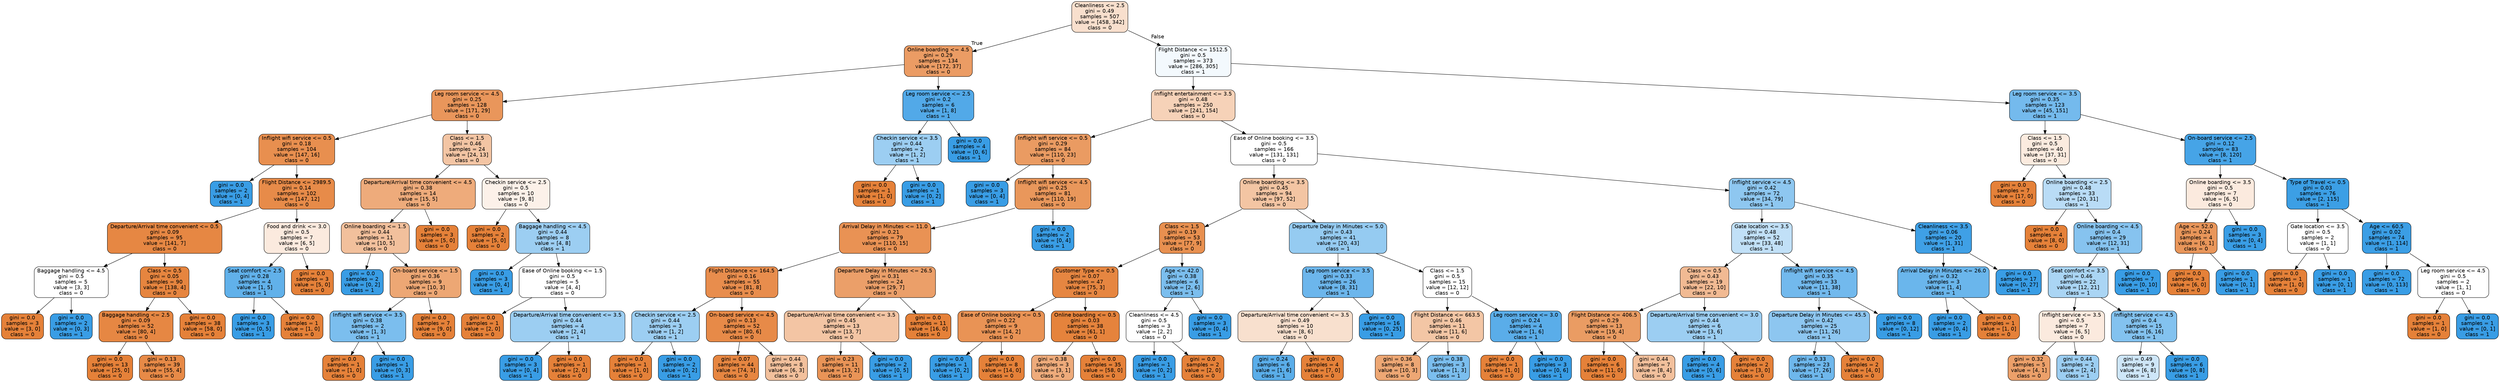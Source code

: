digraph Tree {
node [shape=box, style="filled, rounded", color="black", fontname="helvetica"] ;
edge [fontname="helvetica"] ;
0 [label="Cleanliness <= 2.5\ngini = 0.49\nsamples = 507\nvalue = [458, 342]\nclass = 0", fillcolor="#f8dfcd"] ;
1 [label="Online boarding <= 4.5\ngini = 0.29\nsamples = 134\nvalue = [172, 37]\nclass = 0", fillcolor="#eb9c64"] ;
0 -> 1 [labeldistance=2.5, labelangle=45, headlabel="True"] ;
2 [label="Leg room service <= 4.5\ngini = 0.25\nsamples = 128\nvalue = [171, 29]\nclass = 0", fillcolor="#e9965b"] ;
1 -> 2 ;
3 [label="Inflight wifi service <= 0.5\ngini = 0.18\nsamples = 104\nvalue = [147, 16]\nclass = 0", fillcolor="#e88f4f"] ;
2 -> 3 ;
4 [label="gini = 0.0\nsamples = 2\nvalue = [0, 4]\nclass = 1", fillcolor="#399de5"] ;
3 -> 4 ;
5 [label="Flight Distance <= 2989.5\ngini = 0.14\nsamples = 102\nvalue = [147, 12]\nclass = 0", fillcolor="#e78b49"] ;
3 -> 5 ;
6 [label="Departure/Arrival time convenient <= 0.5\ngini = 0.09\nsamples = 95\nvalue = [141, 7]\nclass = 0", fillcolor="#e68743"] ;
5 -> 6 ;
7 [label="Baggage handling <= 4.5\ngini = 0.5\nsamples = 5\nvalue = [3, 3]\nclass = 0", fillcolor="#ffffff"] ;
6 -> 7 ;
8 [label="gini = 0.0\nsamples = 3\nvalue = [3, 0]\nclass = 0", fillcolor="#e58139"] ;
7 -> 8 ;
9 [label="gini = 0.0\nsamples = 2\nvalue = [0, 3]\nclass = 1", fillcolor="#399de5"] ;
7 -> 9 ;
10 [label="Class <= 0.5\ngini = 0.05\nsamples = 90\nvalue = [138, 4]\nclass = 0", fillcolor="#e6853f"] ;
6 -> 10 ;
11 [label="Baggage handling <= 2.5\ngini = 0.09\nsamples = 52\nvalue = [80, 4]\nclass = 0", fillcolor="#e68743"] ;
10 -> 11 ;
12 [label="gini = 0.0\nsamples = 13\nvalue = [25, 0]\nclass = 0", fillcolor="#e58139"] ;
11 -> 12 ;
13 [label="gini = 0.13\nsamples = 39\nvalue = [55, 4]\nclass = 0", fillcolor="#e78a47"] ;
11 -> 13 ;
14 [label="gini = 0.0\nsamples = 38\nvalue = [58, 0]\nclass = 0", fillcolor="#e58139"] ;
10 -> 14 ;
15 [label="Food and drink <= 3.0\ngini = 0.5\nsamples = 7\nvalue = [6, 5]\nclass = 0", fillcolor="#fbeade"] ;
5 -> 15 ;
16 [label="Seat comfort <= 2.5\ngini = 0.28\nsamples = 4\nvalue = [1, 5]\nclass = 1", fillcolor="#61b1ea"] ;
15 -> 16 ;
17 [label="gini = 0.0\nsamples = 3\nvalue = [0, 5]\nclass = 1", fillcolor="#399de5"] ;
16 -> 17 ;
18 [label="gini = 0.0\nsamples = 1\nvalue = [1, 0]\nclass = 0", fillcolor="#e58139"] ;
16 -> 18 ;
19 [label="gini = 0.0\nsamples = 3\nvalue = [5, 0]\nclass = 0", fillcolor="#e58139"] ;
15 -> 19 ;
20 [label="Class <= 1.5\ngini = 0.46\nsamples = 24\nvalue = [24, 13]\nclass = 0", fillcolor="#f3c5a4"] ;
2 -> 20 ;
21 [label="Departure/Arrival time convenient <= 4.5\ngini = 0.38\nsamples = 14\nvalue = [15, 5]\nclass = 0", fillcolor="#eeab7b"] ;
20 -> 21 ;
22 [label="Online boarding <= 1.5\ngini = 0.44\nsamples = 11\nvalue = [10, 5]\nclass = 0", fillcolor="#f2c09c"] ;
21 -> 22 ;
23 [label="gini = 0.0\nsamples = 2\nvalue = [0, 2]\nclass = 1", fillcolor="#399de5"] ;
22 -> 23 ;
24 [label="On-board service <= 1.5\ngini = 0.36\nsamples = 9\nvalue = [10, 3]\nclass = 0", fillcolor="#eda774"] ;
22 -> 24 ;
25 [label="Inflight wifi service <= 3.5\ngini = 0.38\nsamples = 2\nvalue = [1, 3]\nclass = 1", fillcolor="#7bbeee"] ;
24 -> 25 ;
26 [label="gini = 0.0\nsamples = 1\nvalue = [1, 0]\nclass = 0", fillcolor="#e58139"] ;
25 -> 26 ;
27 [label="gini = 0.0\nsamples = 1\nvalue = [0, 3]\nclass = 1", fillcolor="#399de5"] ;
25 -> 27 ;
28 [label="gini = 0.0\nsamples = 7\nvalue = [9, 0]\nclass = 0", fillcolor="#e58139"] ;
24 -> 28 ;
29 [label="gini = 0.0\nsamples = 3\nvalue = [5, 0]\nclass = 0", fillcolor="#e58139"] ;
21 -> 29 ;
30 [label="Checkin service <= 2.5\ngini = 0.5\nsamples = 10\nvalue = [9, 8]\nclass = 0", fillcolor="#fcf1e9"] ;
20 -> 30 ;
31 [label="gini = 0.0\nsamples = 2\nvalue = [5, 0]\nclass = 0", fillcolor="#e58139"] ;
30 -> 31 ;
32 [label="Baggage handling <= 4.5\ngini = 0.44\nsamples = 8\nvalue = [4, 8]\nclass = 1", fillcolor="#9ccef2"] ;
30 -> 32 ;
33 [label="gini = 0.0\nsamples = 3\nvalue = [0, 4]\nclass = 1", fillcolor="#399de5"] ;
32 -> 33 ;
34 [label="Ease of Online booking <= 1.5\ngini = 0.5\nsamples = 5\nvalue = [4, 4]\nclass = 0", fillcolor="#ffffff"] ;
32 -> 34 ;
35 [label="gini = 0.0\nsamples = 1\nvalue = [2, 0]\nclass = 0", fillcolor="#e58139"] ;
34 -> 35 ;
36 [label="Departure/Arrival time convenient <= 3.5\ngini = 0.44\nsamples = 4\nvalue = [2, 4]\nclass = 1", fillcolor="#9ccef2"] ;
34 -> 36 ;
37 [label="gini = 0.0\nsamples = 3\nvalue = [0, 4]\nclass = 1", fillcolor="#399de5"] ;
36 -> 37 ;
38 [label="gini = 0.0\nsamples = 1\nvalue = [2, 0]\nclass = 0", fillcolor="#e58139"] ;
36 -> 38 ;
39 [label="Leg room service <= 2.5\ngini = 0.2\nsamples = 6\nvalue = [1, 8]\nclass = 1", fillcolor="#52a9e8"] ;
1 -> 39 ;
40 [label="Checkin service <= 3.5\ngini = 0.44\nsamples = 2\nvalue = [1, 2]\nclass = 1", fillcolor="#9ccef2"] ;
39 -> 40 ;
41 [label="gini = 0.0\nsamples = 1\nvalue = [1, 0]\nclass = 0", fillcolor="#e58139"] ;
40 -> 41 ;
42 [label="gini = 0.0\nsamples = 1\nvalue = [0, 2]\nclass = 1", fillcolor="#399de5"] ;
40 -> 42 ;
43 [label="gini = 0.0\nsamples = 4\nvalue = [0, 6]\nclass = 1", fillcolor="#399de5"] ;
39 -> 43 ;
44 [label="Flight Distance <= 1512.5\ngini = 0.5\nsamples = 373\nvalue = [286, 305]\nclass = 1", fillcolor="#f3f9fd"] ;
0 -> 44 [labeldistance=2.5, labelangle=-45, headlabel="False"] ;
45 [label="Inflight entertainment <= 3.5\ngini = 0.48\nsamples = 250\nvalue = [241, 154]\nclass = 0", fillcolor="#f6d2b8"] ;
44 -> 45 ;
46 [label="Inflight wifi service <= 0.5\ngini = 0.29\nsamples = 84\nvalue = [110, 23]\nclass = 0", fillcolor="#ea9b62"] ;
45 -> 46 ;
47 [label="gini = 0.0\nsamples = 3\nvalue = [0, 4]\nclass = 1", fillcolor="#399de5"] ;
46 -> 47 ;
48 [label="Inflight wifi service <= 4.5\ngini = 0.25\nsamples = 81\nvalue = [110, 19]\nclass = 0", fillcolor="#e9975b"] ;
46 -> 48 ;
49 [label="Arrival Delay in Minutes <= 11.0\ngini = 0.21\nsamples = 79\nvalue = [110, 15]\nclass = 0", fillcolor="#e99254"] ;
48 -> 49 ;
50 [label="Flight Distance <= 164.5\ngini = 0.16\nsamples = 55\nvalue = [81, 8]\nclass = 0", fillcolor="#e88d4d"] ;
49 -> 50 ;
51 [label="Checkin service <= 2.5\ngini = 0.44\nsamples = 3\nvalue = [1, 2]\nclass = 1", fillcolor="#9ccef2"] ;
50 -> 51 ;
52 [label="gini = 0.0\nsamples = 1\nvalue = [1, 0]\nclass = 0", fillcolor="#e58139"] ;
51 -> 52 ;
53 [label="gini = 0.0\nsamples = 2\nvalue = [0, 2]\nclass = 1", fillcolor="#399de5"] ;
51 -> 53 ;
54 [label="On-board service <= 4.5\ngini = 0.13\nsamples = 52\nvalue = [80, 6]\nclass = 0", fillcolor="#e78a48"] ;
50 -> 54 ;
55 [label="gini = 0.07\nsamples = 44\nvalue = [74, 3]\nclass = 0", fillcolor="#e68641"] ;
54 -> 55 ;
56 [label="gini = 0.44\nsamples = 8\nvalue = [6, 3]\nclass = 0", fillcolor="#f2c09c"] ;
54 -> 56 ;
57 [label="Departure Delay in Minutes <= 26.5\ngini = 0.31\nsamples = 24\nvalue = [29, 7]\nclass = 0", fillcolor="#eb9f69"] ;
49 -> 57 ;
58 [label="Departure/Arrival time convenient <= 3.5\ngini = 0.45\nsamples = 13\nvalue = [13, 7]\nclass = 0", fillcolor="#f3c5a4"] ;
57 -> 58 ;
59 [label="gini = 0.23\nsamples = 11\nvalue = [13, 2]\nclass = 0", fillcolor="#e99457"] ;
58 -> 59 ;
60 [label="gini = 0.0\nsamples = 2\nvalue = [0, 5]\nclass = 1", fillcolor="#399de5"] ;
58 -> 60 ;
61 [label="gini = 0.0\nsamples = 11\nvalue = [16, 0]\nclass = 0", fillcolor="#e58139"] ;
57 -> 61 ;
62 [label="gini = 0.0\nsamples = 2\nvalue = [0, 4]\nclass = 1", fillcolor="#399de5"] ;
48 -> 62 ;
63 [label="Ease of Online booking <= 3.5\ngini = 0.5\nsamples = 166\nvalue = [131, 131]\nclass = 0", fillcolor="#ffffff"] ;
45 -> 63 ;
64 [label="Online boarding <= 3.5\ngini = 0.45\nsamples = 94\nvalue = [97, 52]\nclass = 0", fillcolor="#f3c5a3"] ;
63 -> 64 ;
65 [label="Class <= 1.5\ngini = 0.19\nsamples = 53\nvalue = [77, 9]\nclass = 0", fillcolor="#e89050"] ;
64 -> 65 ;
66 [label="Customer Type <= 0.5\ngini = 0.07\nsamples = 47\nvalue = [75, 3]\nclass = 0", fillcolor="#e68641"] ;
65 -> 66 ;
67 [label="Ease of Online booking <= 0.5\ngini = 0.22\nsamples = 9\nvalue = [14, 2]\nclass = 0", fillcolor="#e99355"] ;
66 -> 67 ;
68 [label="gini = 0.0\nsamples = 1\nvalue = [0, 2]\nclass = 1", fillcolor="#399de5"] ;
67 -> 68 ;
69 [label="gini = 0.0\nsamples = 8\nvalue = [14, 0]\nclass = 0", fillcolor="#e58139"] ;
67 -> 69 ;
70 [label="Online boarding <= 0.5\ngini = 0.03\nsamples = 38\nvalue = [61, 1]\nclass = 0", fillcolor="#e5833c"] ;
66 -> 70 ;
71 [label="gini = 0.38\nsamples = 3\nvalue = [3, 1]\nclass = 0", fillcolor="#eeab7b"] ;
70 -> 71 ;
72 [label="gini = 0.0\nsamples = 35\nvalue = [58, 0]\nclass = 0", fillcolor="#e58139"] ;
70 -> 72 ;
73 [label="Age <= 42.0\ngini = 0.38\nsamples = 6\nvalue = [2, 6]\nclass = 1", fillcolor="#7bbeee"] ;
65 -> 73 ;
74 [label="Cleanliness <= 4.5\ngini = 0.5\nsamples = 3\nvalue = [2, 2]\nclass = 0", fillcolor="#ffffff"] ;
73 -> 74 ;
75 [label="gini = 0.0\nsamples = 1\nvalue = [0, 2]\nclass = 1", fillcolor="#399de5"] ;
74 -> 75 ;
76 [label="gini = 0.0\nsamples = 2\nvalue = [2, 0]\nclass = 0", fillcolor="#e58139"] ;
74 -> 76 ;
77 [label="gini = 0.0\nsamples = 3\nvalue = [0, 4]\nclass = 1", fillcolor="#399de5"] ;
73 -> 77 ;
78 [label="Departure Delay in Minutes <= 5.0\ngini = 0.43\nsamples = 41\nvalue = [20, 43]\nclass = 1", fillcolor="#95cbf1"] ;
64 -> 78 ;
79 [label="Leg room service <= 3.5\ngini = 0.33\nsamples = 26\nvalue = [8, 31]\nclass = 1", fillcolor="#6cb6ec"] ;
78 -> 79 ;
80 [label="Departure/Arrival time convenient <= 3.5\ngini = 0.49\nsamples = 10\nvalue = [8, 6]\nclass = 0", fillcolor="#f8e0ce"] ;
79 -> 80 ;
81 [label="gini = 0.24\nsamples = 6\nvalue = [1, 6]\nclass = 1", fillcolor="#5aade9"] ;
80 -> 81 ;
82 [label="gini = 0.0\nsamples = 4\nvalue = [7, 0]\nclass = 0", fillcolor="#e58139"] ;
80 -> 82 ;
83 [label="gini = 0.0\nsamples = 16\nvalue = [0, 25]\nclass = 1", fillcolor="#399de5"] ;
79 -> 83 ;
84 [label="Class <= 1.5\ngini = 0.5\nsamples = 15\nvalue = [12, 12]\nclass = 0", fillcolor="#ffffff"] ;
78 -> 84 ;
85 [label="Flight Distance <= 663.5\ngini = 0.46\nsamples = 11\nvalue = [11, 6]\nclass = 0", fillcolor="#f3c6a5"] ;
84 -> 85 ;
86 [label="gini = 0.36\nsamples = 8\nvalue = [10, 3]\nclass = 0", fillcolor="#eda774"] ;
85 -> 86 ;
87 [label="gini = 0.38\nsamples = 3\nvalue = [1, 3]\nclass = 1", fillcolor="#7bbeee"] ;
85 -> 87 ;
88 [label="Leg room service <= 3.0\ngini = 0.24\nsamples = 4\nvalue = [1, 6]\nclass = 1", fillcolor="#5aade9"] ;
84 -> 88 ;
89 [label="gini = 0.0\nsamples = 1\nvalue = [1, 0]\nclass = 0", fillcolor="#e58139"] ;
88 -> 89 ;
90 [label="gini = 0.0\nsamples = 3\nvalue = [0, 6]\nclass = 1", fillcolor="#399de5"] ;
88 -> 90 ;
91 [label="Inflight service <= 4.5\ngini = 0.42\nsamples = 72\nvalue = [34, 79]\nclass = 1", fillcolor="#8ec7f0"] ;
63 -> 91 ;
92 [label="Gate location <= 3.5\ngini = 0.48\nsamples = 52\nvalue = [33, 48]\nclass = 1", fillcolor="#c1e0f7"] ;
91 -> 92 ;
93 [label="Class <= 0.5\ngini = 0.43\nsamples = 19\nvalue = [22, 10]\nclass = 0", fillcolor="#f1ba93"] ;
92 -> 93 ;
94 [label="Flight Distance <= 406.5\ngini = 0.29\nsamples = 13\nvalue = [19, 4]\nclass = 0", fillcolor="#ea9c63"] ;
93 -> 94 ;
95 [label="gini = 0.0\nsamples = 6\nvalue = [11, 0]\nclass = 0", fillcolor="#e58139"] ;
94 -> 95 ;
96 [label="gini = 0.44\nsamples = 7\nvalue = [8, 4]\nclass = 0", fillcolor="#f2c09c"] ;
94 -> 96 ;
97 [label="Departure/Arrival time convenient <= 3.0\ngini = 0.44\nsamples = 6\nvalue = [3, 6]\nclass = 1", fillcolor="#9ccef2"] ;
93 -> 97 ;
98 [label="gini = 0.0\nsamples = 4\nvalue = [0, 6]\nclass = 1", fillcolor="#399de5"] ;
97 -> 98 ;
99 [label="gini = 0.0\nsamples = 2\nvalue = [3, 0]\nclass = 0", fillcolor="#e58139"] ;
97 -> 99 ;
100 [label="Inflight wifi service <= 4.5\ngini = 0.35\nsamples = 33\nvalue = [11, 38]\nclass = 1", fillcolor="#72b9ed"] ;
92 -> 100 ;
101 [label="Departure Delay in Minutes <= 45.5\ngini = 0.42\nsamples = 25\nvalue = [11, 26]\nclass = 1", fillcolor="#8dc6f0"] ;
100 -> 101 ;
102 [label="gini = 0.33\nsamples = 23\nvalue = [7, 26]\nclass = 1", fillcolor="#6eb7ec"] ;
101 -> 102 ;
103 [label="gini = 0.0\nsamples = 2\nvalue = [4, 0]\nclass = 0", fillcolor="#e58139"] ;
101 -> 103 ;
104 [label="gini = 0.0\nsamples = 8\nvalue = [0, 12]\nclass = 1", fillcolor="#399de5"] ;
100 -> 104 ;
105 [label="Cleanliness <= 3.5\ngini = 0.06\nsamples = 20\nvalue = [1, 31]\nclass = 1", fillcolor="#3fa0e6"] ;
91 -> 105 ;
106 [label="Arrival Delay in Minutes <= 26.0\ngini = 0.32\nsamples = 3\nvalue = [1, 4]\nclass = 1", fillcolor="#6ab6ec"] ;
105 -> 106 ;
107 [label="gini = 0.0\nsamples = 2\nvalue = [0, 4]\nclass = 1", fillcolor="#399de5"] ;
106 -> 107 ;
108 [label="gini = 0.0\nsamples = 1\nvalue = [1, 0]\nclass = 0", fillcolor="#e58139"] ;
106 -> 108 ;
109 [label="gini = 0.0\nsamples = 17\nvalue = [0, 27]\nclass = 1", fillcolor="#399de5"] ;
105 -> 109 ;
110 [label="Leg room service <= 3.5\ngini = 0.35\nsamples = 123\nvalue = [45, 151]\nclass = 1", fillcolor="#74baed"] ;
44 -> 110 ;
111 [label="Class <= 1.5\ngini = 0.5\nsamples = 40\nvalue = [37, 31]\nclass = 0", fillcolor="#fbebdf"] ;
110 -> 111 ;
112 [label="gini = 0.0\nsamples = 7\nvalue = [17, 0]\nclass = 0", fillcolor="#e58139"] ;
111 -> 112 ;
113 [label="Online boarding <= 2.5\ngini = 0.48\nsamples = 33\nvalue = [20, 31]\nclass = 1", fillcolor="#b9dcf6"] ;
111 -> 113 ;
114 [label="gini = 0.0\nsamples = 4\nvalue = [8, 0]\nclass = 0", fillcolor="#e58139"] ;
113 -> 114 ;
115 [label="Online boarding <= 4.5\ngini = 0.4\nsamples = 29\nvalue = [12, 31]\nclass = 1", fillcolor="#86c3ef"] ;
113 -> 115 ;
116 [label="Seat comfort <= 3.5\ngini = 0.46\nsamples = 22\nvalue = [12, 21]\nclass = 1", fillcolor="#aad5f4"] ;
115 -> 116 ;
117 [label="Inflight service <= 3.5\ngini = 0.5\nsamples = 7\nvalue = [6, 5]\nclass = 0", fillcolor="#fbeade"] ;
116 -> 117 ;
118 [label="gini = 0.32\nsamples = 5\nvalue = [4, 1]\nclass = 0", fillcolor="#eca06a"] ;
117 -> 118 ;
119 [label="gini = 0.44\nsamples = 2\nvalue = [2, 4]\nclass = 1", fillcolor="#9ccef2"] ;
117 -> 119 ;
120 [label="Inflight service <= 4.5\ngini = 0.4\nsamples = 15\nvalue = [6, 16]\nclass = 1", fillcolor="#83c2ef"] ;
116 -> 120 ;
121 [label="gini = 0.49\nsamples = 9\nvalue = [6, 8]\nclass = 1", fillcolor="#cee6f8"] ;
120 -> 121 ;
122 [label="gini = 0.0\nsamples = 6\nvalue = [0, 8]\nclass = 1", fillcolor="#399de5"] ;
120 -> 122 ;
123 [label="gini = 0.0\nsamples = 7\nvalue = [0, 10]\nclass = 1", fillcolor="#399de5"] ;
115 -> 123 ;
124 [label="On-board service <= 2.5\ngini = 0.12\nsamples = 83\nvalue = [8, 120]\nclass = 1", fillcolor="#46a4e7"] ;
110 -> 124 ;
125 [label="Online boarding <= 3.5\ngini = 0.5\nsamples = 7\nvalue = [6, 5]\nclass = 0", fillcolor="#fbeade"] ;
124 -> 125 ;
126 [label="Age <= 52.0\ngini = 0.24\nsamples = 4\nvalue = [6, 1]\nclass = 0", fillcolor="#e9965a"] ;
125 -> 126 ;
127 [label="gini = 0.0\nsamples = 3\nvalue = [6, 0]\nclass = 0", fillcolor="#e58139"] ;
126 -> 127 ;
128 [label="gini = 0.0\nsamples = 1\nvalue = [0, 1]\nclass = 1", fillcolor="#399de5"] ;
126 -> 128 ;
129 [label="gini = 0.0\nsamples = 3\nvalue = [0, 4]\nclass = 1", fillcolor="#399de5"] ;
125 -> 129 ;
130 [label="Type of Travel <= 0.5\ngini = 0.03\nsamples = 76\nvalue = [2, 115]\nclass = 1", fillcolor="#3c9fe5"] ;
124 -> 130 ;
131 [label="Gate location <= 3.5\ngini = 0.5\nsamples = 2\nvalue = [1, 1]\nclass = 0", fillcolor="#ffffff"] ;
130 -> 131 ;
132 [label="gini = 0.0\nsamples = 1\nvalue = [1, 0]\nclass = 0", fillcolor="#e58139"] ;
131 -> 132 ;
133 [label="gini = 0.0\nsamples = 1\nvalue = [0, 1]\nclass = 1", fillcolor="#399de5"] ;
131 -> 133 ;
134 [label="Age <= 60.5\ngini = 0.02\nsamples = 74\nvalue = [1, 114]\nclass = 1", fillcolor="#3b9ee5"] ;
130 -> 134 ;
135 [label="gini = 0.0\nsamples = 72\nvalue = [0, 113]\nclass = 1", fillcolor="#399de5"] ;
134 -> 135 ;
136 [label="Leg room service <= 4.5\ngini = 0.5\nsamples = 2\nvalue = [1, 1]\nclass = 0", fillcolor="#ffffff"] ;
134 -> 136 ;
137 [label="gini = 0.0\nsamples = 1\nvalue = [1, 0]\nclass = 0", fillcolor="#e58139"] ;
136 -> 137 ;
138 [label="gini = 0.0\nsamples = 1\nvalue = [0, 1]\nclass = 1", fillcolor="#399de5"] ;
136 -> 138 ;
}